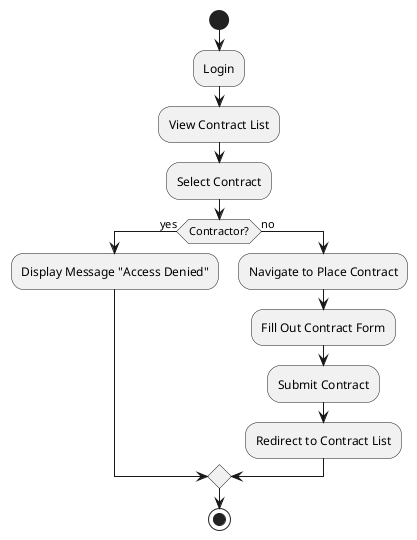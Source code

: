 @startuml
|User|
start
:Login;
:View Contract List;
:Select Contract;
if (Contractor?) then (yes)
  :Display Message "Access Denied";
else (no)
  :Navigate to Place Contract;
  :Fill Out Contract Form;
  :Submit Contract;
  :Redirect to Contract List;
endif
stop
@enduml
